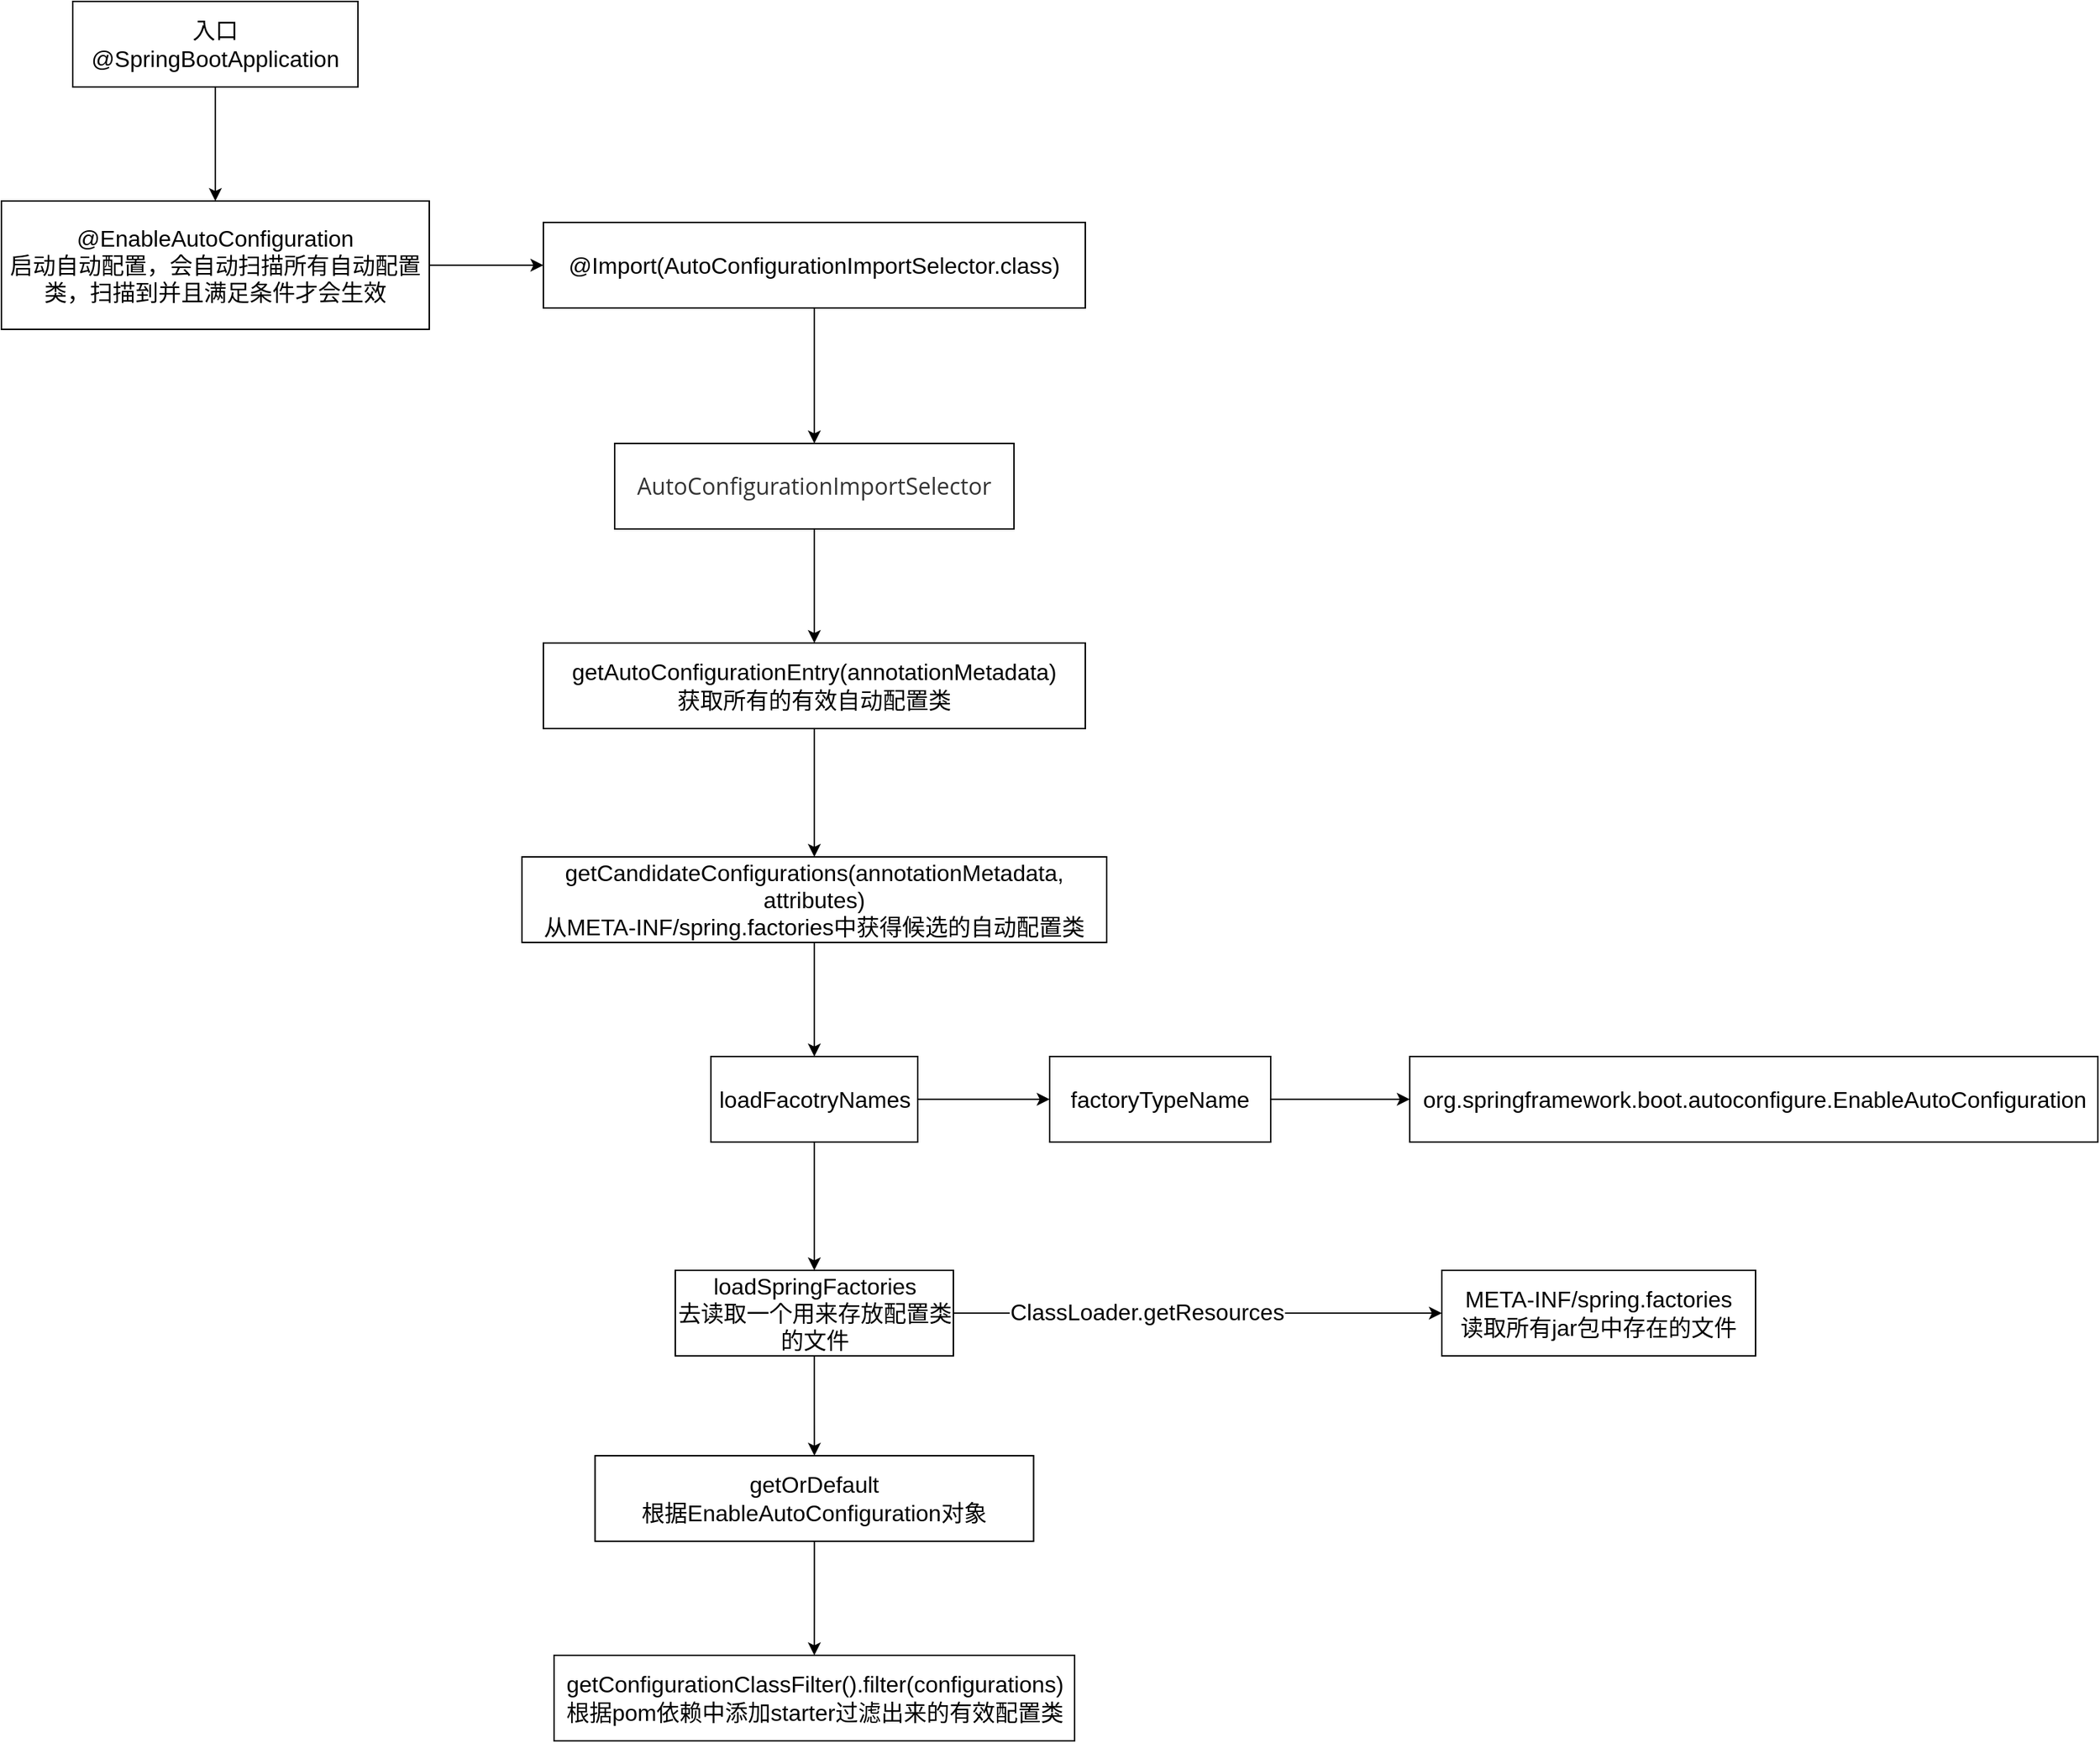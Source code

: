 <mxfile version="16.5.6" type="github">
  <diagram id="1Ly_ykDq4DCkkl1BJXWj" name="第 1 页">
    <mxGraphModel dx="2249" dy="706" grid="1" gridSize="10" guides="1" tooltips="1" connect="1" arrows="1" fold="1" page="1" pageScale="1" pageWidth="827" pageHeight="1169" math="0" shadow="0">
      <root>
        <mxCell id="0" />
        <mxCell id="1" parent="0" />
        <mxCell id="SpTdvMsM4vrl7f9LALOI-3" value="" style="edgeStyle=orthogonalEdgeStyle;rounded=0;orthogonalLoop=1;jettySize=auto;html=1;fontSize=16;" edge="1" parent="1" source="SpTdvMsM4vrl7f9LALOI-1" target="SpTdvMsM4vrl7f9LALOI-2">
          <mxGeometry relative="1" as="geometry" />
        </mxCell>
        <mxCell id="SpTdvMsM4vrl7f9LALOI-1" value="入口&lt;br style=&quot;font-size: 16px;&quot;&gt;@SpringBootApplication" style="rounded=0;whiteSpace=wrap;html=1;fontSize=16;" vertex="1" parent="1">
          <mxGeometry x="10" y="50" width="200" height="60" as="geometry" />
        </mxCell>
        <mxCell id="SpTdvMsM4vrl7f9LALOI-5" value="" style="edgeStyle=orthogonalEdgeStyle;rounded=0;orthogonalLoop=1;jettySize=auto;html=1;fontSize=16;" edge="1" parent="1" source="SpTdvMsM4vrl7f9LALOI-2" target="SpTdvMsM4vrl7f9LALOI-4">
          <mxGeometry relative="1" as="geometry" />
        </mxCell>
        <mxCell id="SpTdvMsM4vrl7f9LALOI-2" value="@EnableAutoConfiguration&lt;br style=&quot;font-size: 16px;&quot;&gt;启动自动配置，会自动扫描所有自动配置类，扫描到并且满足条件才会生效" style="whiteSpace=wrap;html=1;rounded=0;fontSize=16;" vertex="1" parent="1">
          <mxGeometry x="-40" y="190" width="300" height="90" as="geometry" />
        </mxCell>
        <mxCell id="SpTdvMsM4vrl7f9LALOI-7" value="" style="edgeStyle=orthogonalEdgeStyle;rounded=0;orthogonalLoop=1;jettySize=auto;html=1;fontSize=16;" edge="1" parent="1" source="SpTdvMsM4vrl7f9LALOI-4" target="SpTdvMsM4vrl7f9LALOI-6">
          <mxGeometry relative="1" as="geometry" />
        </mxCell>
        <mxCell id="SpTdvMsM4vrl7f9LALOI-4" value="@Import(AutoConfigurationImportSelector.class)" style="whiteSpace=wrap;html=1;rounded=0;fontSize=16;" vertex="1" parent="1">
          <mxGeometry x="340" y="205" width="380" height="60" as="geometry" />
        </mxCell>
        <mxCell id="SpTdvMsM4vrl7f9LALOI-9" value="" style="edgeStyle=orthogonalEdgeStyle;rounded=0;orthogonalLoop=1;jettySize=auto;html=1;fontSize=16;" edge="1" parent="1" source="SpTdvMsM4vrl7f9LALOI-6" target="SpTdvMsM4vrl7f9LALOI-8">
          <mxGeometry relative="1" as="geometry" />
        </mxCell>
        <mxCell id="SpTdvMsM4vrl7f9LALOI-6" value="&lt;span style=&quot;color: rgb(51, 51, 51); font-family: &amp;quot;open sans&amp;quot;, &amp;quot;clear sans&amp;quot;, &amp;quot;helvetica neue&amp;quot;, helvetica, arial, &amp;quot;segoe ui emoji&amp;quot;, sans-serif; font-size: 16px; background-color: rgb(255, 255, 255);&quot;&gt;AutoConfigurationImportSelector&lt;/span&gt;" style="whiteSpace=wrap;html=1;rounded=0;fontSize=16;" vertex="1" parent="1">
          <mxGeometry x="390" y="360" width="280" height="60" as="geometry" />
        </mxCell>
        <mxCell id="SpTdvMsM4vrl7f9LALOI-11" value="" style="edgeStyle=orthogonalEdgeStyle;rounded=0;orthogonalLoop=1;jettySize=auto;html=1;fontSize=16;" edge="1" parent="1" source="SpTdvMsM4vrl7f9LALOI-8" target="SpTdvMsM4vrl7f9LALOI-10">
          <mxGeometry relative="1" as="geometry" />
        </mxCell>
        <mxCell id="SpTdvMsM4vrl7f9LALOI-8" value="getAutoConfigurationEntry(annotationMetadata)&lt;br style=&quot;font-size: 16px;&quot;&gt;获取所有的有效自动配置类" style="whiteSpace=wrap;html=1;rounded=0;fontSize=16;" vertex="1" parent="1">
          <mxGeometry x="340" y="500" width="380" height="60" as="geometry" />
        </mxCell>
        <mxCell id="SpTdvMsM4vrl7f9LALOI-13" value="" style="edgeStyle=orthogonalEdgeStyle;rounded=0;orthogonalLoop=1;jettySize=auto;html=1;fontSize=16;" edge="1" parent="1" source="SpTdvMsM4vrl7f9LALOI-10" target="SpTdvMsM4vrl7f9LALOI-12">
          <mxGeometry relative="1" as="geometry" />
        </mxCell>
        <mxCell id="SpTdvMsM4vrl7f9LALOI-10" value="getCandidateConfigurations(annotationMetadata, attributes)&lt;br style=&quot;font-size: 16px;&quot;&gt;从META-INF/spring.factories中获得候选的自动配置类" style="whiteSpace=wrap;html=1;rounded=0;fontSize=16;" vertex="1" parent="1">
          <mxGeometry x="325" y="650" width="410" height="60" as="geometry" />
        </mxCell>
        <mxCell id="SpTdvMsM4vrl7f9LALOI-15" value="" style="edgeStyle=orthogonalEdgeStyle;rounded=0;orthogonalLoop=1;jettySize=auto;html=1;fontSize=16;" edge="1" parent="1" source="SpTdvMsM4vrl7f9LALOI-12" target="SpTdvMsM4vrl7f9LALOI-14">
          <mxGeometry relative="1" as="geometry" />
        </mxCell>
        <mxCell id="SpTdvMsM4vrl7f9LALOI-24" value="" style="edgeStyle=orthogonalEdgeStyle;rounded=0;orthogonalLoop=1;jettySize=auto;html=1;fontSize=16;" edge="1" parent="1" source="SpTdvMsM4vrl7f9LALOI-12" target="SpTdvMsM4vrl7f9LALOI-23">
          <mxGeometry relative="1" as="geometry" />
        </mxCell>
        <mxCell id="SpTdvMsM4vrl7f9LALOI-12" value="loadFacotryNames" style="whiteSpace=wrap;html=1;rounded=0;fontSize=16;" vertex="1" parent="1">
          <mxGeometry x="457.5" y="790" width="145" height="60" as="geometry" />
        </mxCell>
        <mxCell id="SpTdvMsM4vrl7f9LALOI-17" value="" style="edgeStyle=orthogonalEdgeStyle;rounded=0;orthogonalLoop=1;jettySize=auto;html=1;fontSize=16;" edge="1" parent="1" source="SpTdvMsM4vrl7f9LALOI-14" target="SpTdvMsM4vrl7f9LALOI-16">
          <mxGeometry relative="1" as="geometry" />
        </mxCell>
        <mxCell id="SpTdvMsM4vrl7f9LALOI-18" value="ClassLoader.getResources" style="edgeLabel;html=1;align=center;verticalAlign=middle;resizable=0;points=[];fontSize=16;" vertex="1" connectable="0" parent="SpTdvMsM4vrl7f9LALOI-17">
          <mxGeometry x="-0.213" y="1" relative="1" as="geometry">
            <mxPoint as="offset" />
          </mxGeometry>
        </mxCell>
        <mxCell id="SpTdvMsM4vrl7f9LALOI-20" value="" style="edgeStyle=orthogonalEdgeStyle;rounded=0;orthogonalLoop=1;jettySize=auto;html=1;fontSize=16;" edge="1" parent="1" source="SpTdvMsM4vrl7f9LALOI-14" target="SpTdvMsM4vrl7f9LALOI-19">
          <mxGeometry relative="1" as="geometry" />
        </mxCell>
        <mxCell id="SpTdvMsM4vrl7f9LALOI-14" value="loadSpringFactories&lt;br style=&quot;font-size: 16px;&quot;&gt;去读取一个用来存放配置类的文件" style="whiteSpace=wrap;html=1;rounded=0;fontSize=16;" vertex="1" parent="1">
          <mxGeometry x="432.5" y="940" width="195" height="60" as="geometry" />
        </mxCell>
        <mxCell id="SpTdvMsM4vrl7f9LALOI-16" value="META-INF/spring.factories&lt;br style=&quot;font-size: 16px;&quot;&gt;读取所有jar包中存在的文件" style="whiteSpace=wrap;html=1;rounded=0;fontSize=16;" vertex="1" parent="1">
          <mxGeometry x="970" y="940" width="220" height="60" as="geometry" />
        </mxCell>
        <mxCell id="SpTdvMsM4vrl7f9LALOI-22" value="" style="edgeStyle=orthogonalEdgeStyle;rounded=0;orthogonalLoop=1;jettySize=auto;html=1;fontSize=16;" edge="1" parent="1" source="SpTdvMsM4vrl7f9LALOI-19" target="SpTdvMsM4vrl7f9LALOI-21">
          <mxGeometry relative="1" as="geometry" />
        </mxCell>
        <mxCell id="SpTdvMsM4vrl7f9LALOI-19" value="getOrDefault&lt;br style=&quot;font-size: 16px;&quot;&gt;根据EnableAutoConfiguration对象" style="whiteSpace=wrap;html=1;rounded=0;fontSize=16;" vertex="1" parent="1">
          <mxGeometry x="376.25" y="1070" width="307.5" height="60" as="geometry" />
        </mxCell>
        <mxCell id="SpTdvMsM4vrl7f9LALOI-21" value="getConfigurationClassFilter().filter(configurations)&lt;br style=&quot;font-size: 16px;&quot;&gt;根据pom依赖中添加starter过滤出来的有效配置类" style="whiteSpace=wrap;html=1;rounded=0;fontSize=16;" vertex="1" parent="1">
          <mxGeometry x="347.5" y="1210" width="365" height="60" as="geometry" />
        </mxCell>
        <mxCell id="SpTdvMsM4vrl7f9LALOI-26" value="" style="edgeStyle=orthogonalEdgeStyle;rounded=0;orthogonalLoop=1;jettySize=auto;html=1;fontSize=16;" edge="1" parent="1" source="SpTdvMsM4vrl7f9LALOI-23" target="SpTdvMsM4vrl7f9LALOI-25">
          <mxGeometry relative="1" as="geometry" />
        </mxCell>
        <mxCell id="SpTdvMsM4vrl7f9LALOI-23" value="factoryTypeName" style="whiteSpace=wrap;html=1;fontSize=16;rounded=0;" vertex="1" parent="1">
          <mxGeometry x="695" y="790" width="155" height="60" as="geometry" />
        </mxCell>
        <mxCell id="SpTdvMsM4vrl7f9LALOI-25" value="org.springframework.boot.autoconfigure.EnableAutoConfiguration" style="whiteSpace=wrap;html=1;fontSize=16;rounded=0;" vertex="1" parent="1">
          <mxGeometry x="947.5" y="790" width="482.5" height="60" as="geometry" />
        </mxCell>
      </root>
    </mxGraphModel>
  </diagram>
</mxfile>
